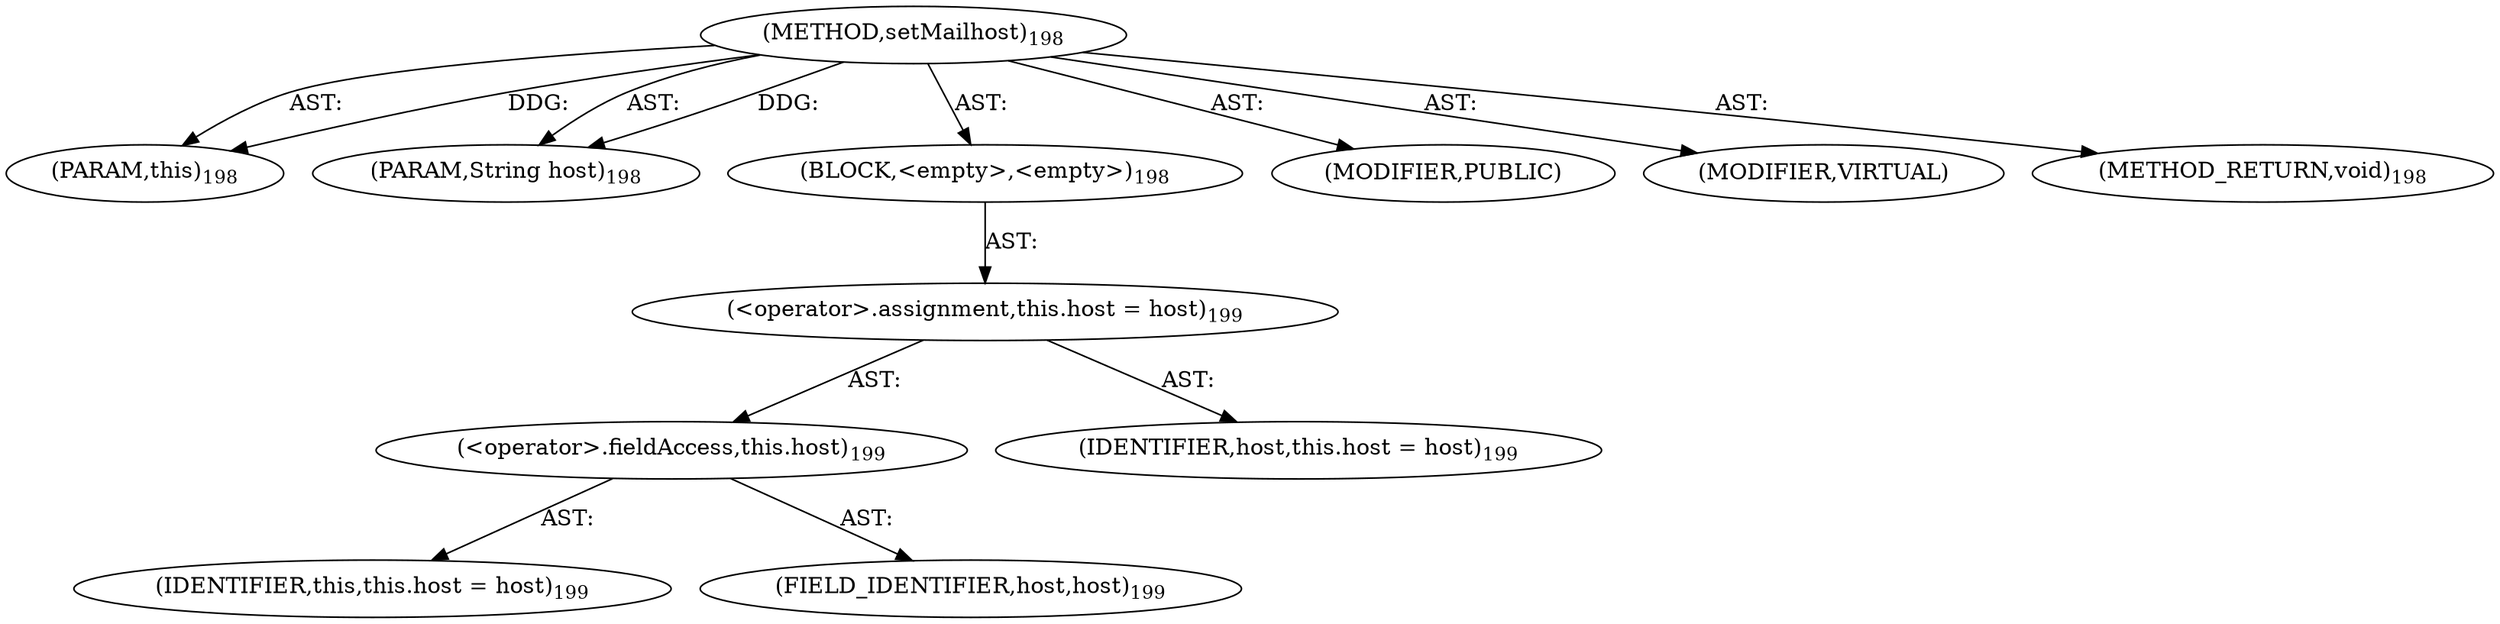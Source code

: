 digraph "setMailhost" {  
"111669149703" [label = <(METHOD,setMailhost)<SUB>198</SUB>> ]
"115964116997" [label = <(PARAM,this)<SUB>198</SUB>> ]
"115964117019" [label = <(PARAM,String host)<SUB>198</SUB>> ]
"25769803783" [label = <(BLOCK,&lt;empty&gt;,&lt;empty&gt;)<SUB>198</SUB>> ]
"30064771088" [label = <(&lt;operator&gt;.assignment,this.host = host)<SUB>199</SUB>> ]
"30064771089" [label = <(&lt;operator&gt;.fieldAccess,this.host)<SUB>199</SUB>> ]
"68719476741" [label = <(IDENTIFIER,this,this.host = host)<SUB>199</SUB>> ]
"55834574857" [label = <(FIELD_IDENTIFIER,host,host)<SUB>199</SUB>> ]
"68719476786" [label = <(IDENTIFIER,host,this.host = host)<SUB>199</SUB>> ]
"133143986218" [label = <(MODIFIER,PUBLIC)> ]
"133143986219" [label = <(MODIFIER,VIRTUAL)> ]
"128849018887" [label = <(METHOD_RETURN,void)<SUB>198</SUB>> ]
  "111669149703" -> "115964116997"  [ label = "AST: "] 
  "111669149703" -> "115964117019"  [ label = "AST: "] 
  "111669149703" -> "25769803783"  [ label = "AST: "] 
  "111669149703" -> "133143986218"  [ label = "AST: "] 
  "111669149703" -> "133143986219"  [ label = "AST: "] 
  "111669149703" -> "128849018887"  [ label = "AST: "] 
  "25769803783" -> "30064771088"  [ label = "AST: "] 
  "30064771088" -> "30064771089"  [ label = "AST: "] 
  "30064771088" -> "68719476786"  [ label = "AST: "] 
  "30064771089" -> "68719476741"  [ label = "AST: "] 
  "30064771089" -> "55834574857"  [ label = "AST: "] 
  "111669149703" -> "115964116997"  [ label = "DDG: "] 
  "111669149703" -> "115964117019"  [ label = "DDG: "] 
}
